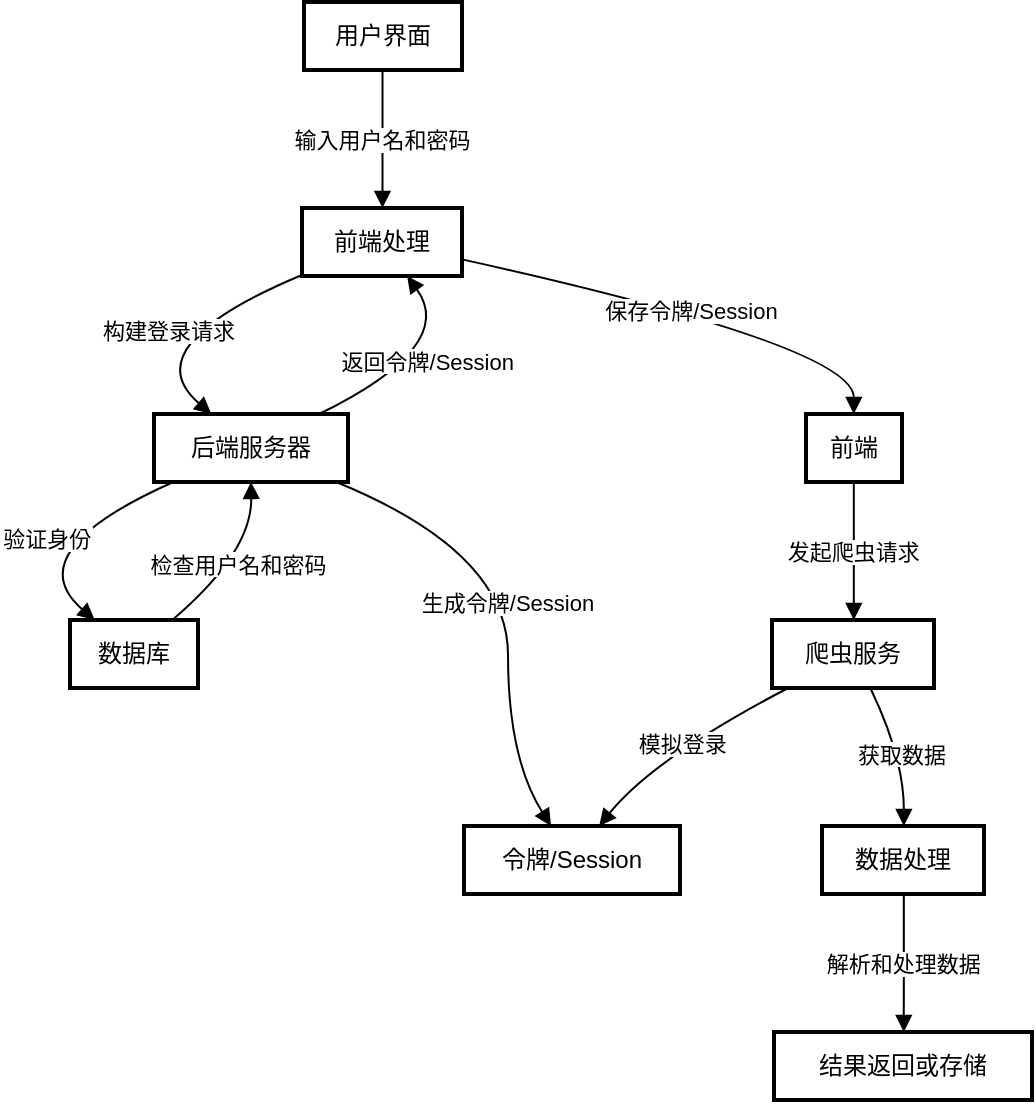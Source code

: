 <mxfile version="22.1.3" type="github">
  <diagram name="第 1 页" id="MwKtTwmNlt0k0aR77AEY">
    <mxGraphModel dx="1379" dy="783" grid="1" gridSize="10" guides="1" tooltips="1" connect="1" arrows="1" fold="1" page="1" pageScale="1" pageWidth="827" pageHeight="1169" math="0" shadow="0">
      <root>
        <mxCell id="0" />
        <mxCell id="1" parent="0" />
        <mxCell id="MeDne77zHGpiUE4Ycail-1" value="用户界面" style="whiteSpace=wrap;strokeWidth=2;" vertex="1" parent="1">
          <mxGeometry x="164" y="20" width="79" height="34" as="geometry" />
        </mxCell>
        <mxCell id="MeDne77zHGpiUE4Ycail-2" value="前端处理" style="whiteSpace=wrap;strokeWidth=2;" vertex="1" parent="1">
          <mxGeometry x="163" y="123" width="80" height="34" as="geometry" />
        </mxCell>
        <mxCell id="MeDne77zHGpiUE4Ycail-3" value="后端服务器" style="whiteSpace=wrap;strokeWidth=2;" vertex="1" parent="1">
          <mxGeometry x="89" y="226" width="97" height="34" as="geometry" />
        </mxCell>
        <mxCell id="MeDne77zHGpiUE4Ycail-4" value="数据库" style="whiteSpace=wrap;strokeWidth=2;" vertex="1" parent="1">
          <mxGeometry x="47" y="329" width="64" height="34" as="geometry" />
        </mxCell>
        <mxCell id="MeDne77zHGpiUE4Ycail-5" value="令牌/Session" style="whiteSpace=wrap;strokeWidth=2;" vertex="1" parent="1">
          <mxGeometry x="244" y="432" width="108" height="34" as="geometry" />
        </mxCell>
        <mxCell id="MeDne77zHGpiUE4Ycail-6" value="前端" style="whiteSpace=wrap;strokeWidth=2;" vertex="1" parent="1">
          <mxGeometry x="415" y="226" width="48" height="34" as="geometry" />
        </mxCell>
        <mxCell id="MeDne77zHGpiUE4Ycail-7" value="爬虫服务" style="whiteSpace=wrap;strokeWidth=2;" vertex="1" parent="1">
          <mxGeometry x="398" y="329" width="81" height="34" as="geometry" />
        </mxCell>
        <mxCell id="MeDne77zHGpiUE4Ycail-8" value="数据处理" style="whiteSpace=wrap;strokeWidth=2;" vertex="1" parent="1">
          <mxGeometry x="423" y="432" width="81" height="34" as="geometry" />
        </mxCell>
        <mxCell id="MeDne77zHGpiUE4Ycail-9" value="结果返回或存储" style="whiteSpace=wrap;strokeWidth=2;" vertex="1" parent="1">
          <mxGeometry x="399" y="535" width="129" height="34" as="geometry" />
        </mxCell>
        <mxCell id="MeDne77zHGpiUE4Ycail-10" value="输入用户名和密码" style="curved=1;startArrow=none;endArrow=block;exitX=0.497;exitY=1;entryX=0.503;entryY=0;rounded=0;" edge="1" parent="1" source="MeDne77zHGpiUE4Ycail-1" target="MeDne77zHGpiUE4Ycail-2">
          <mxGeometry relative="1" as="geometry">
            <Array as="points" />
          </mxGeometry>
        </mxCell>
        <mxCell id="MeDne77zHGpiUE4Ycail-11" value="构建登录请求" style="curved=1;startArrow=none;endArrow=block;exitX=0.003;exitY=0.982;entryX=0.296;entryY=0;rounded=0;" edge="1" parent="1" source="MeDne77zHGpiUE4Ycail-2" target="MeDne77zHGpiUE4Ycail-3">
          <mxGeometry relative="1" as="geometry">
            <Array as="points">
              <mxPoint x="78" y="192" />
            </Array>
          </mxGeometry>
        </mxCell>
        <mxCell id="MeDne77zHGpiUE4Ycail-12" value="验证身份" style="curved=1;startArrow=none;endArrow=block;exitX=0.1;exitY=1;entryX=0.193;entryY=0;rounded=0;" edge="1" parent="1" source="MeDne77zHGpiUE4Ycail-3" target="MeDne77zHGpiUE4Ycail-4">
          <mxGeometry relative="1" as="geometry">
            <Array as="points">
              <mxPoint x="20" y="295" />
            </Array>
          </mxGeometry>
        </mxCell>
        <mxCell id="MeDne77zHGpiUE4Ycail-13" value="检查用户名和密码" style="curved=1;startArrow=none;endArrow=block;exitX=0.799;exitY=0;entryX=0.5;entryY=1;rounded=0;" edge="1" parent="1" source="MeDne77zHGpiUE4Ycail-4" target="MeDne77zHGpiUE4Ycail-3">
          <mxGeometry relative="1" as="geometry">
            <Array as="points">
              <mxPoint x="138" y="295" />
            </Array>
          </mxGeometry>
        </mxCell>
        <mxCell id="MeDne77zHGpiUE4Ycail-14" value="生成令牌/Session" style="curved=1;startArrow=none;endArrow=block;exitX=0.939;exitY=1;entryX=0.403;entryY=0;rounded=0;" edge="1" parent="1" source="MeDne77zHGpiUE4Ycail-3" target="MeDne77zHGpiUE4Ycail-5">
          <mxGeometry relative="1" as="geometry">
            <Array as="points">
              <mxPoint x="266" y="295" />
              <mxPoint x="266" y="398" />
            </Array>
          </mxGeometry>
        </mxCell>
        <mxCell id="MeDne77zHGpiUE4Ycail-15" value="返回令牌/Session" style="curved=1;startArrow=none;endArrow=block;exitX=0.851;exitY=0;entryX=0.657;entryY=1;rounded=0;" edge="1" parent="1" source="MeDne77zHGpiUE4Ycail-3" target="MeDne77zHGpiUE4Ycail-2">
          <mxGeometry relative="1" as="geometry">
            <Array as="points">
              <mxPoint x="241" y="192" />
            </Array>
          </mxGeometry>
        </mxCell>
        <mxCell id="MeDne77zHGpiUE4Ycail-16" value="保存令牌/Session" style="curved=1;startArrow=none;endArrow=block;exitX=1.003;exitY=0.757;entryX=0.498;entryY=0;rounded=0;" edge="1" parent="1" source="MeDne77zHGpiUE4Ycail-2" target="MeDne77zHGpiUE4Ycail-6">
          <mxGeometry relative="1" as="geometry">
            <Array as="points">
              <mxPoint x="439" y="192" />
            </Array>
          </mxGeometry>
        </mxCell>
        <mxCell id="MeDne77zHGpiUE4Ycail-17" value="发起爬虫请求" style="curved=1;startArrow=none;endArrow=block;exitX=0.498;exitY=1;entryX=0.505;entryY=0;rounded=0;" edge="1" parent="1" source="MeDne77zHGpiUE4Ycail-6" target="MeDne77zHGpiUE4Ycail-7">
          <mxGeometry relative="1" as="geometry">
            <Array as="points" />
          </mxGeometry>
        </mxCell>
        <mxCell id="MeDne77zHGpiUE4Ycail-18" value="模拟登录" style="curved=1;startArrow=none;endArrow=block;exitX=0.1;exitY=1;entryX=0.626;entryY=0;rounded=0;" edge="1" parent="1" source="MeDne77zHGpiUE4Ycail-7" target="MeDne77zHGpiUE4Ycail-5">
          <mxGeometry relative="1" as="geometry">
            <Array as="points">
              <mxPoint x="339" y="398" />
            </Array>
          </mxGeometry>
        </mxCell>
        <mxCell id="MeDne77zHGpiUE4Ycail-19" value="获取数据" style="curved=1;startArrow=none;endArrow=block;exitX=0.607;exitY=1;entryX=0.505;entryY=0;rounded=0;" edge="1" parent="1" source="MeDne77zHGpiUE4Ycail-7" target="MeDne77zHGpiUE4Ycail-8">
          <mxGeometry relative="1" as="geometry">
            <Array as="points">
              <mxPoint x="464" y="398" />
            </Array>
          </mxGeometry>
        </mxCell>
        <mxCell id="MeDne77zHGpiUE4Ycail-20" value="解析和处理数据" style="curved=1;startArrow=none;endArrow=block;exitX=0.505;exitY=1;entryX=0.503;entryY=0;rounded=0;" edge="1" parent="1" source="MeDne77zHGpiUE4Ycail-8" target="MeDne77zHGpiUE4Ycail-9">
          <mxGeometry relative="1" as="geometry">
            <Array as="points" />
          </mxGeometry>
        </mxCell>
      </root>
    </mxGraphModel>
  </diagram>
</mxfile>
